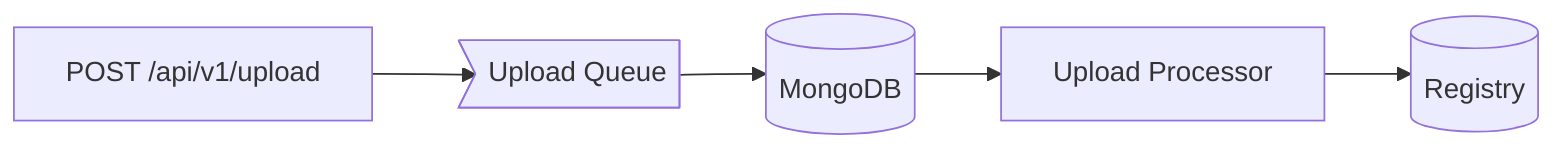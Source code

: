 graph LR;
    post_upload[POST /api/v1/upload]
    upload_queue>Upload Queue]
    mongo[(MongoDB)]
    upload_process[Upload Processor]
    registry[(Registry)]

    post_upload-->upload_queue;
    upload_queue-->mongo;
    mongo-->upload_process;
    upload_process-->registry;
